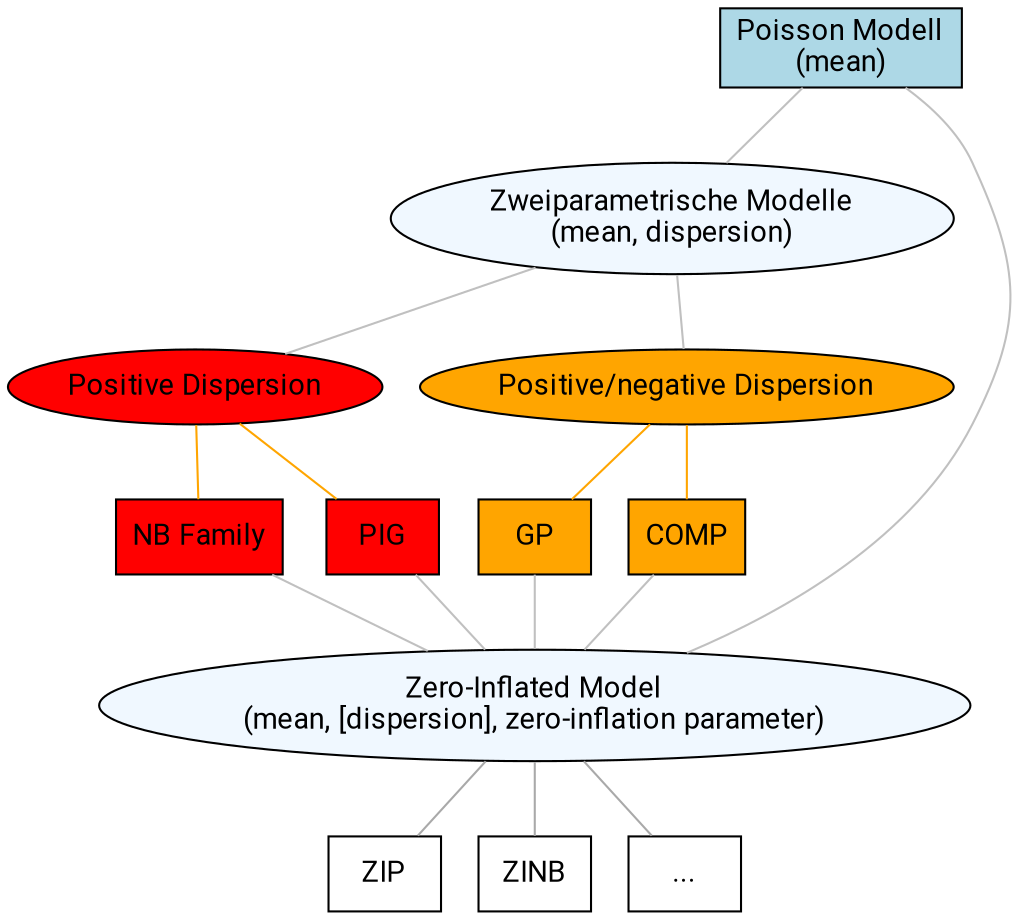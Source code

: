 graph models {

graph [layout = dot, overlap = scale, ratio = compress]

################################
#### Global node attributes ####
################################
node [shape = oval, style = filled, fontname = "Roboto"]
edge [fontname = "Roboto"]

node [fillcolor = aliceblue]
pois [label = "Poisson Modell\n(mean)",
      shape = rectangle,
      fillcolor = "lightblue"]

twoparam [label = "Zweiparametrische Modelle\n(mean, dispersion)"]
zi [label = "Zero-Inflated Model\n(mean, [dispersion], zero-inflation parameter)"]

node []
disp_pos [label = "Positive Dispersion", fillcolor = "red"]
disp_flexible [label = "Positive/negative Dispersion", fillcolor = "orange"]

edge [color = grey]
pois -- twoparam
twoparam -- {disp_pos disp_flexible}

node [fillcolor = white, shape = rectangle]
nb [label = "NB Family", fillcolor = red]
pig [label = "PIG", fillcolor = red]
gpois [label = "GP", fillcolor = orange]
cmp [label = "COMP", fillcolor = orange]

zip [label = "ZIP"]
zinb [label = "ZINB"]
zmisc [label = "..."]

edge [color = orange]
disp_flexible -- {gpois cmp}
disp_pos -- {nb pig}

pois, nb, pig, gpois, cmp -- zi [color = gray]

zi -- {zip zinb zmisc} [color = darkgray]
}
